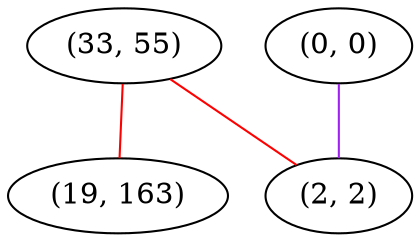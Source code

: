 graph "" {
"(33, 55)";
"(19, 163)";
"(0, 0)";
"(2, 2)";
"(33, 55)" -- "(19, 163)"  [color=red, key=0, weight=1];
"(33, 55)" -- "(2, 2)"  [color=red, key=0, weight=1];
"(0, 0)" -- "(2, 2)"  [color=purple, key=0, weight=4];
}
